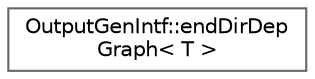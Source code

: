 digraph "Graphical Class Hierarchy"
{
 // INTERACTIVE_SVG=YES
 // LATEX_PDF_SIZE
  bgcolor="transparent";
  edge [fontname=Helvetica,fontsize=10,labelfontname=Helvetica,labelfontsize=10];
  node [fontname=Helvetica,fontsize=10,shape=box,height=0.2,width=0.4];
  rankdir="LR";
  Node0 [label="OutputGenIntf::endDirDep\lGraph\< T \>",height=0.2,width=0.4,color="grey40", fillcolor="white", style="filled",URL="$de/d7d/struct_output_gen_intf_1_1end_dir_dep_graph.html",tooltip=" "];
}
